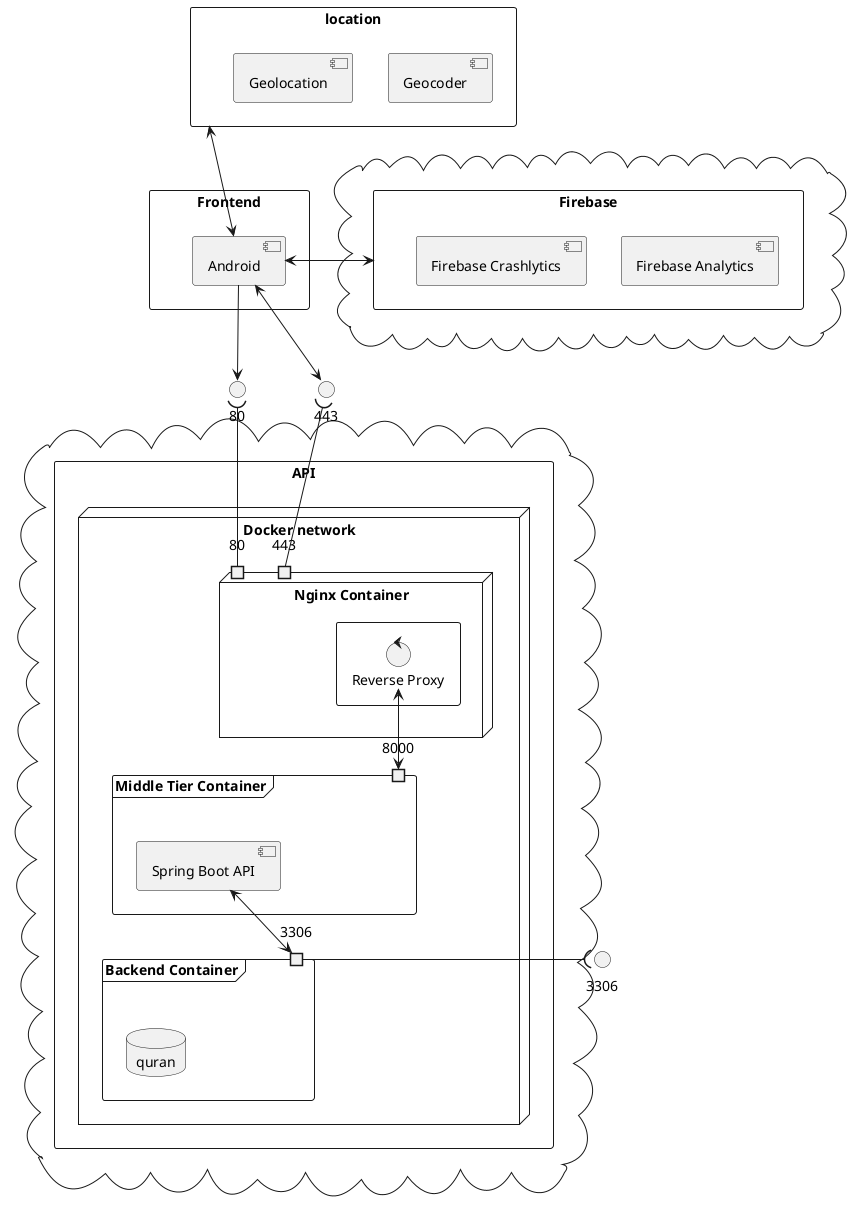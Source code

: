 @startuml
rectangle "Frontend" as frontend{
[Android] as Android
}

rectangle location {
[Geocoder]
[Geolocation]
}

cloud {
rectangle "API" as backend {

    node "Docker network" {
        node "Nginx Container" as nginx{
            port 80 as HTTP
            port 443 as HTTPS
            rectangle {
                control "Reverse Proxy" as reverse_proxy
            }
        }
        frame "Backend Container" as database{
            port 3306 as mysql
            database "quran"
        }
        frame "Middle Tier Container" as api{
            port 8000 as nimaz_api_port
            [Spring Boot API] as Nimaz_API
        }
    }
  }
}

cloud {
'firebase analytics, crashlytics, etc
    rectangle "Firebase" as firebase{
        [Firebase Analytics]
        [Firebase Crashlytics]
    }
}
   nginx -[hidden]-> api
    nginx -[hidden]-> database
    frontend -[hidden]-> nginx
    location -[hidden]> frontend
    firebase -[hidden]> frontend
' external ports
    mysql -left-(3306
    HTTP -up-(80
    HTTPS -up-(443


    Android -down-> 80
    Android <-down-> 443
    Android <-right-> firebase
    Android <-up-> location

    reverse_proxy <-down-> nimaz_api_port

    Nimaz_API <-down-> mysql
@enduml